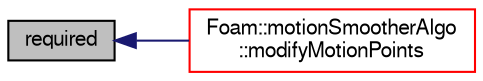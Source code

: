 digraph "required"
{
  bgcolor="transparent";
  edge [fontname="FreeSans",fontsize="10",labelfontname="FreeSans",labelfontsize="10"];
  node [fontname="FreeSans",fontsize="10",shape=record];
  rankdir="LR";
  Node174 [label="required",height=0.2,width=0.4,color="black", fillcolor="grey75", style="filled", fontcolor="black"];
  Node174 -> Node175 [dir="back",color="midnightblue",fontsize="10",style="solid",fontname="FreeSans"];
  Node175 [label="Foam::motionSmootherAlgo\l::modifyMotionPoints",height=0.2,width=0.4,color="red",URL="$a21550.html#aef244a2351549fb12f3375a347b0cda3",tooltip="Apply optional point constraint (2d correction) "];
}
